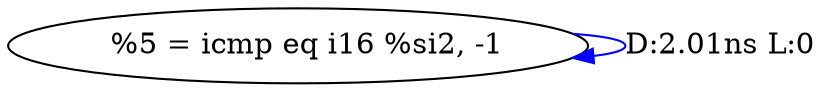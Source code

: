 digraph {
Node0x3117470[label="  %5 = icmp eq i16 %si2, -1"];
Node0x3117470 -> Node0x3117470[label="D:2.01ns L:0",color=blue];
}

